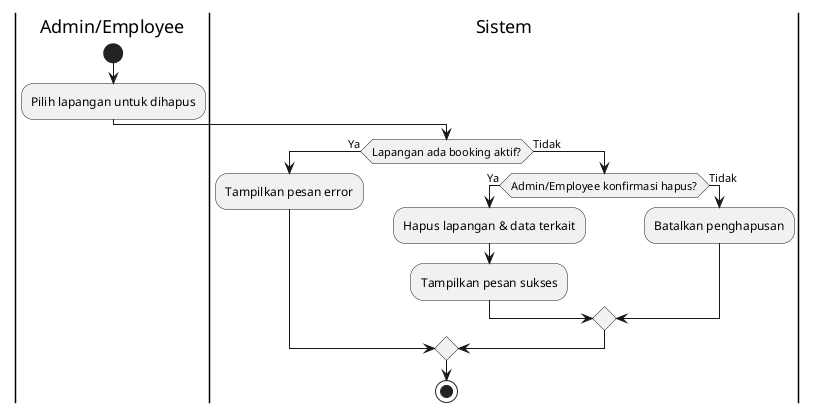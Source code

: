 @startuml
|Admin/Employee|
start
:Pilih lapangan untuk dihapus;

|Sistem|
if (Lapangan ada booking aktif?) then (Ya)
  :Tampilkan pesan error;
else (Tidak)
  if (Admin/Employee konfirmasi hapus?) then (Ya)
    :Hapus lapangan & data terkait;
    :Tampilkan pesan sukses;
  else (Tidak)
    :Batalkan penghapusan;
  endif
endif
stop
@enduml